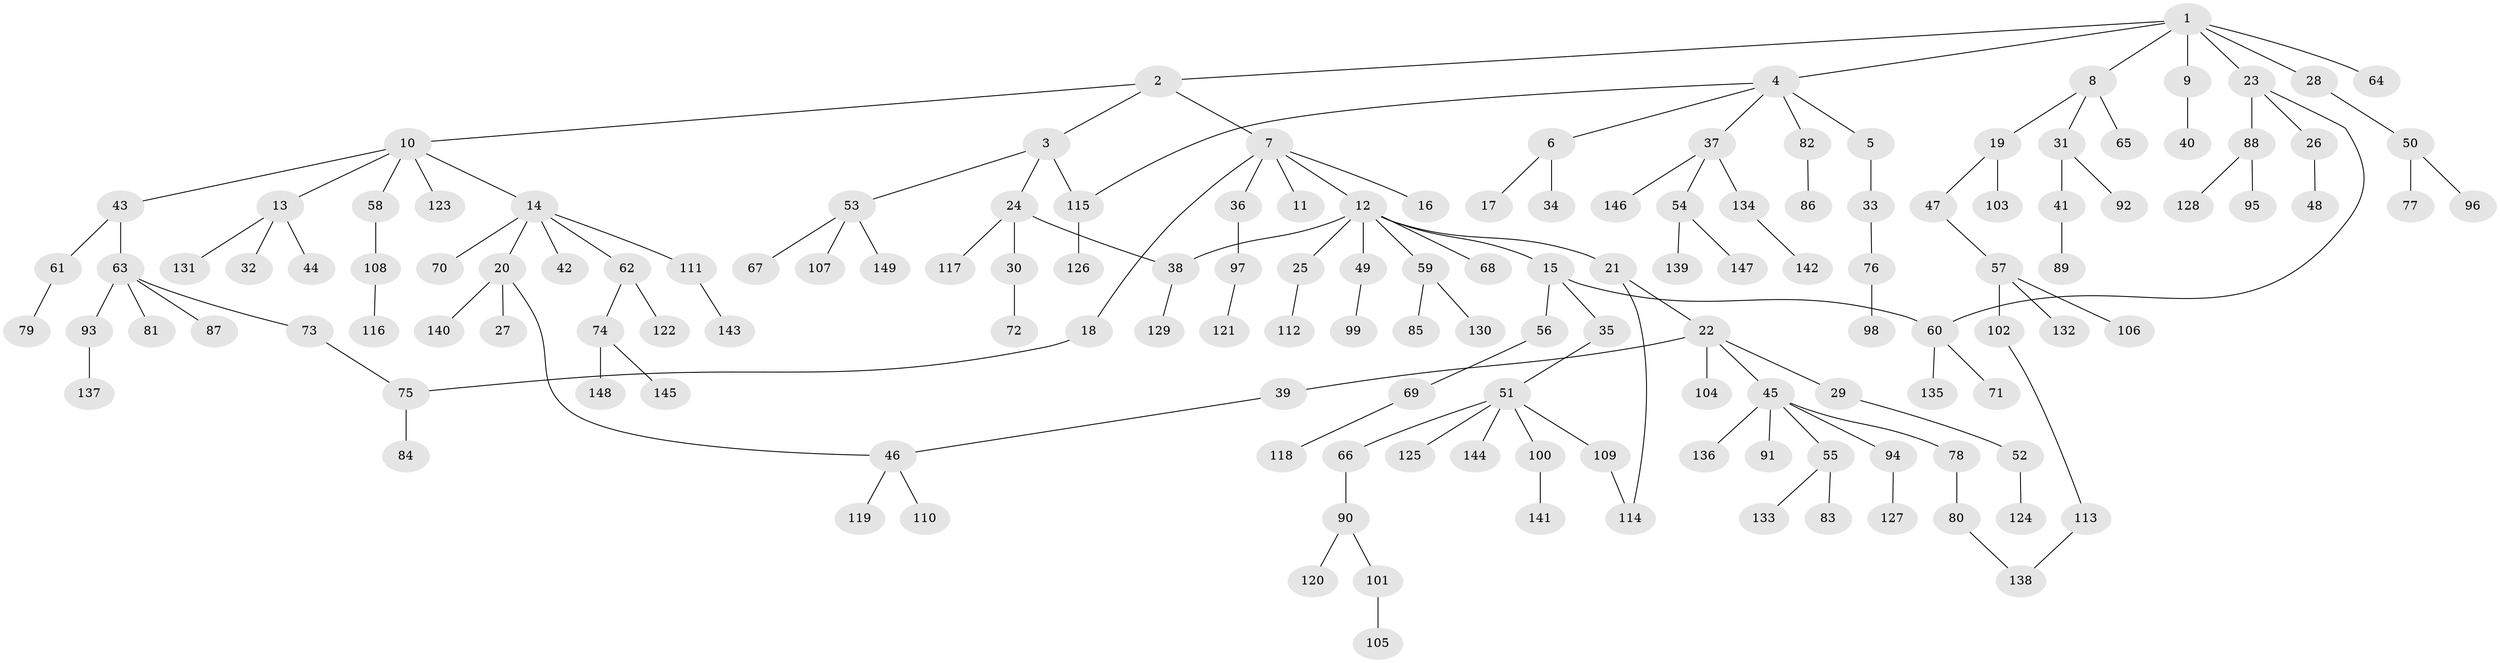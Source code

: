 // coarse degree distribution, {6: 0.039473684210526314, 4: 0.06578947368421052, 2: 0.3157894736842105, 1: 0.42105263157894735, 3: 0.10526315789473684, 5: 0.039473684210526314, 7: 0.013157894736842105}
// Generated by graph-tools (version 1.1) at 2025/49/03/04/25 22:49:16]
// undirected, 149 vertices, 155 edges
graph export_dot {
  node [color=gray90,style=filled];
  1;
  2;
  3;
  4;
  5;
  6;
  7;
  8;
  9;
  10;
  11;
  12;
  13;
  14;
  15;
  16;
  17;
  18;
  19;
  20;
  21;
  22;
  23;
  24;
  25;
  26;
  27;
  28;
  29;
  30;
  31;
  32;
  33;
  34;
  35;
  36;
  37;
  38;
  39;
  40;
  41;
  42;
  43;
  44;
  45;
  46;
  47;
  48;
  49;
  50;
  51;
  52;
  53;
  54;
  55;
  56;
  57;
  58;
  59;
  60;
  61;
  62;
  63;
  64;
  65;
  66;
  67;
  68;
  69;
  70;
  71;
  72;
  73;
  74;
  75;
  76;
  77;
  78;
  79;
  80;
  81;
  82;
  83;
  84;
  85;
  86;
  87;
  88;
  89;
  90;
  91;
  92;
  93;
  94;
  95;
  96;
  97;
  98;
  99;
  100;
  101;
  102;
  103;
  104;
  105;
  106;
  107;
  108;
  109;
  110;
  111;
  112;
  113;
  114;
  115;
  116;
  117;
  118;
  119;
  120;
  121;
  122;
  123;
  124;
  125;
  126;
  127;
  128;
  129;
  130;
  131;
  132;
  133;
  134;
  135;
  136;
  137;
  138;
  139;
  140;
  141;
  142;
  143;
  144;
  145;
  146;
  147;
  148;
  149;
  1 -- 2;
  1 -- 4;
  1 -- 8;
  1 -- 9;
  1 -- 23;
  1 -- 28;
  1 -- 64;
  2 -- 3;
  2 -- 7;
  2 -- 10;
  3 -- 24;
  3 -- 53;
  3 -- 115;
  4 -- 5;
  4 -- 6;
  4 -- 37;
  4 -- 82;
  4 -- 115;
  5 -- 33;
  6 -- 17;
  6 -- 34;
  7 -- 11;
  7 -- 12;
  7 -- 16;
  7 -- 18;
  7 -- 36;
  8 -- 19;
  8 -- 31;
  8 -- 65;
  9 -- 40;
  10 -- 13;
  10 -- 14;
  10 -- 43;
  10 -- 58;
  10 -- 123;
  12 -- 15;
  12 -- 21;
  12 -- 25;
  12 -- 49;
  12 -- 59;
  12 -- 68;
  12 -- 38;
  13 -- 32;
  13 -- 44;
  13 -- 131;
  14 -- 20;
  14 -- 42;
  14 -- 62;
  14 -- 70;
  14 -- 111;
  15 -- 35;
  15 -- 56;
  15 -- 60;
  18 -- 75;
  19 -- 47;
  19 -- 103;
  20 -- 27;
  20 -- 46;
  20 -- 140;
  21 -- 22;
  21 -- 114;
  22 -- 29;
  22 -- 39;
  22 -- 45;
  22 -- 104;
  23 -- 26;
  23 -- 88;
  23 -- 60;
  24 -- 30;
  24 -- 38;
  24 -- 117;
  25 -- 112;
  26 -- 48;
  28 -- 50;
  29 -- 52;
  30 -- 72;
  31 -- 41;
  31 -- 92;
  33 -- 76;
  35 -- 51;
  36 -- 97;
  37 -- 54;
  37 -- 134;
  37 -- 146;
  38 -- 129;
  39 -- 46;
  41 -- 89;
  43 -- 61;
  43 -- 63;
  45 -- 55;
  45 -- 78;
  45 -- 91;
  45 -- 94;
  45 -- 136;
  46 -- 110;
  46 -- 119;
  47 -- 57;
  49 -- 99;
  50 -- 77;
  50 -- 96;
  51 -- 66;
  51 -- 100;
  51 -- 109;
  51 -- 125;
  51 -- 144;
  52 -- 124;
  53 -- 67;
  53 -- 107;
  53 -- 149;
  54 -- 139;
  54 -- 147;
  55 -- 83;
  55 -- 133;
  56 -- 69;
  57 -- 102;
  57 -- 106;
  57 -- 132;
  58 -- 108;
  59 -- 85;
  59 -- 130;
  60 -- 71;
  60 -- 135;
  61 -- 79;
  62 -- 74;
  62 -- 122;
  63 -- 73;
  63 -- 81;
  63 -- 87;
  63 -- 93;
  66 -- 90;
  69 -- 118;
  73 -- 75;
  74 -- 145;
  74 -- 148;
  75 -- 84;
  76 -- 98;
  78 -- 80;
  80 -- 138;
  82 -- 86;
  88 -- 95;
  88 -- 128;
  90 -- 101;
  90 -- 120;
  93 -- 137;
  94 -- 127;
  97 -- 121;
  100 -- 141;
  101 -- 105;
  102 -- 113;
  108 -- 116;
  109 -- 114;
  111 -- 143;
  113 -- 138;
  115 -- 126;
  134 -- 142;
}
